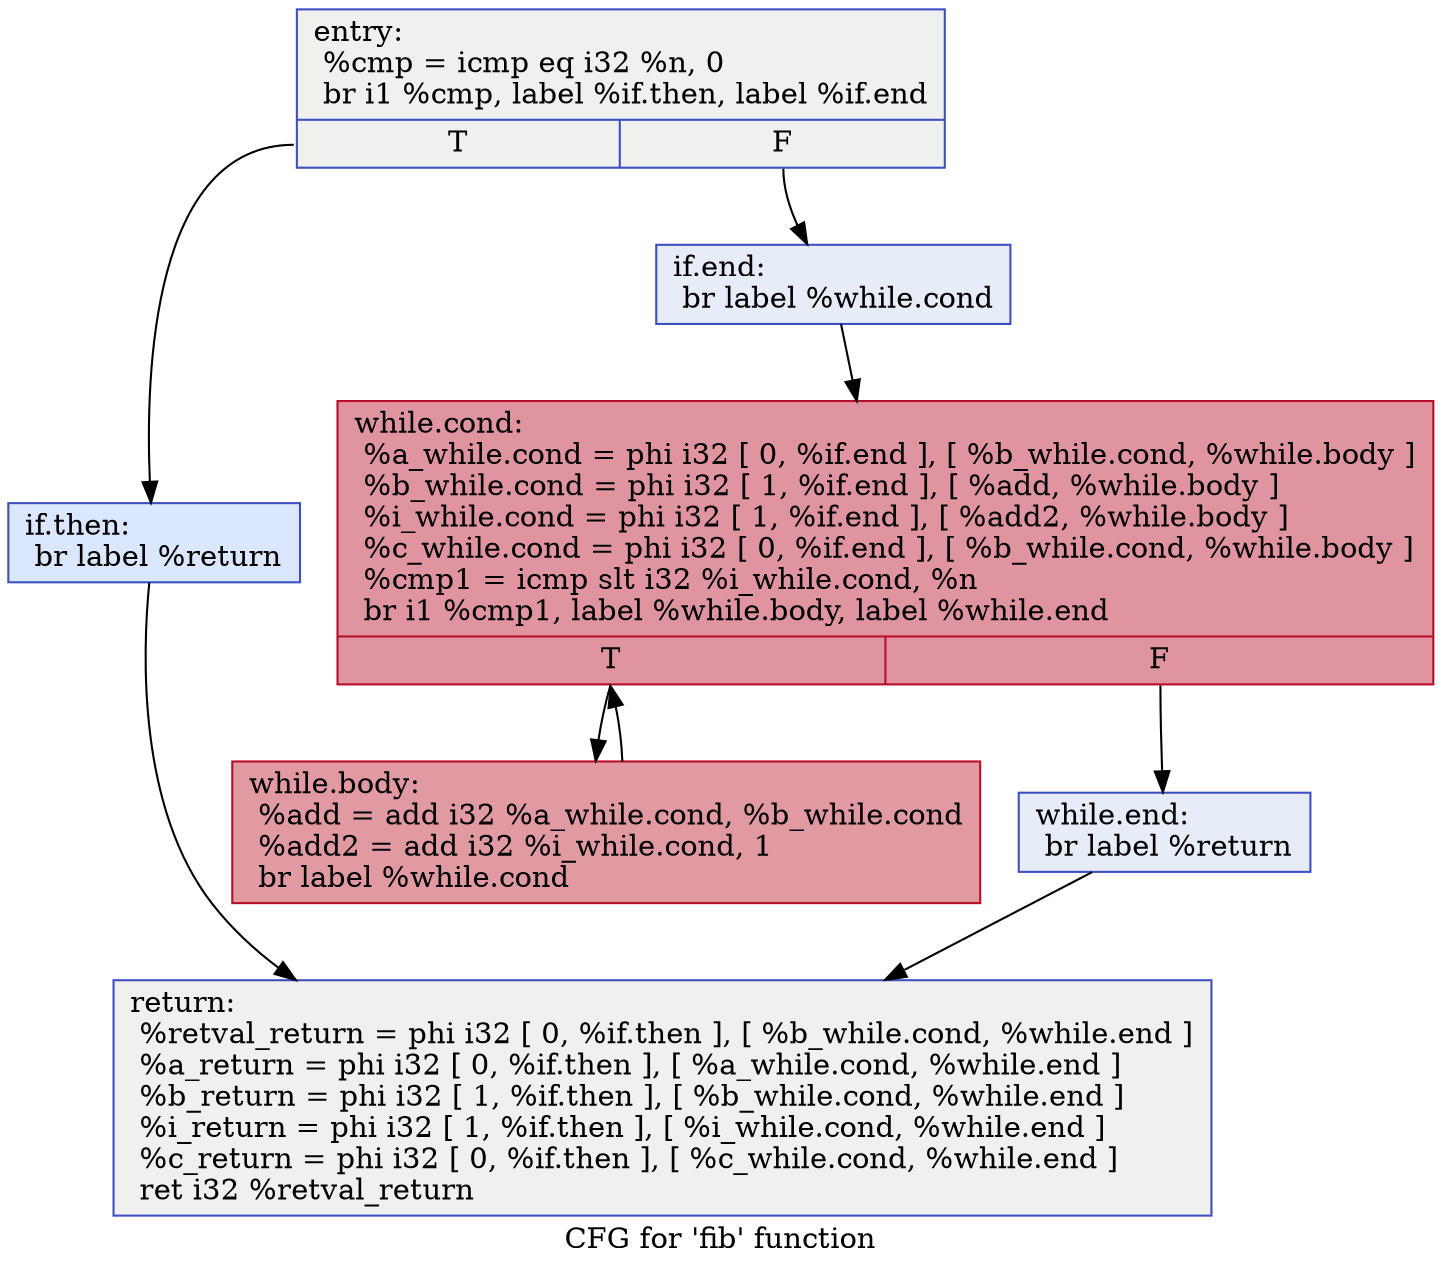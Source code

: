 digraph "CFG for 'fib' function" {
	label="CFG for 'fib' function";

	Node0x564679083c40 [shape=record,color="#3d50c3ff", style=filled, fillcolor="#dedcdb70",label="{entry:\l  %cmp = icmp eq i32 %n, 0\l  br i1 %cmp, label %if.then, label %if.end\l|{<s0>T|<s1>F}}"];
	Node0x564679083c40:s0 -> Node0x564679084350;
	Node0x564679083c40:s1 -> Node0x5646790843c0;
	Node0x564679084350 [shape=record,color="#3d50c3ff", style=filled, fillcolor="#aec9fc70",label="{if.then:                                          \l  br label %return\l}"];
	Node0x564679084350 -> Node0x564679084540;
	Node0x5646790843c0 [shape=record,color="#3d50c3ff", style=filled, fillcolor="#c7d7f070",label="{if.end:                                           \l  br label %while.cond\l}"];
	Node0x5646790843c0 -> Node0x564679084620;
	Node0x564679084620 [shape=record,color="#b70d28ff", style=filled, fillcolor="#b70d2870",label="{while.cond:                                       \l  %a_while.cond = phi i32 [ 0, %if.end ], [ %b_while.cond, %while.body ]\l  %b_while.cond = phi i32 [ 1, %if.end ], [ %add, %while.body ]\l  %i_while.cond = phi i32 [ 1, %if.end ], [ %add2, %while.body ]\l  %c_while.cond = phi i32 [ 0, %if.end ], [ %b_while.cond, %while.body ]\l  %cmp1 = icmp slt i32 %i_while.cond, %n\l  br i1 %cmp1, label %while.body, label %while.end\l|{<s0>T|<s1>F}}"];
	Node0x564679084620:s0 -> Node0x564679084770;
	Node0x564679084620:s1 -> Node0x564679084e60;
	Node0x564679084770 [shape=record,color="#b70d28ff", style=filled, fillcolor="#bb1b2c70",label="{while.body:                                       \l  %add = add i32 %a_while.cond, %b_while.cond\l  %add2 = add i32 %i_while.cond, 1\l  br label %while.cond\l}"];
	Node0x564679084770 -> Node0x564679084620;
	Node0x564679084e60 [shape=record,color="#3d50c3ff", style=filled, fillcolor="#c7d7f070",label="{while.end:                                        \l  br label %return\l}"];
	Node0x564679084e60 -> Node0x564679084540;
	Node0x564679084540 [shape=record,color="#3d50c3ff", style=filled, fillcolor="#dedcdb70",label="{return:                                           \l  %retval_return = phi i32 [ 0, %if.then ], [ %b_while.cond, %while.end ]\l  %a_return = phi i32 [ 0, %if.then ], [ %a_while.cond, %while.end ]\l  %b_return = phi i32 [ 1, %if.then ], [ %b_while.cond, %while.end ]\l  %i_return = phi i32 [ 1, %if.then ], [ %i_while.cond, %while.end ]\l  %c_return = phi i32 [ 0, %if.then ], [ %c_while.cond, %while.end ]\l  ret i32 %retval_return\l}"];
}
